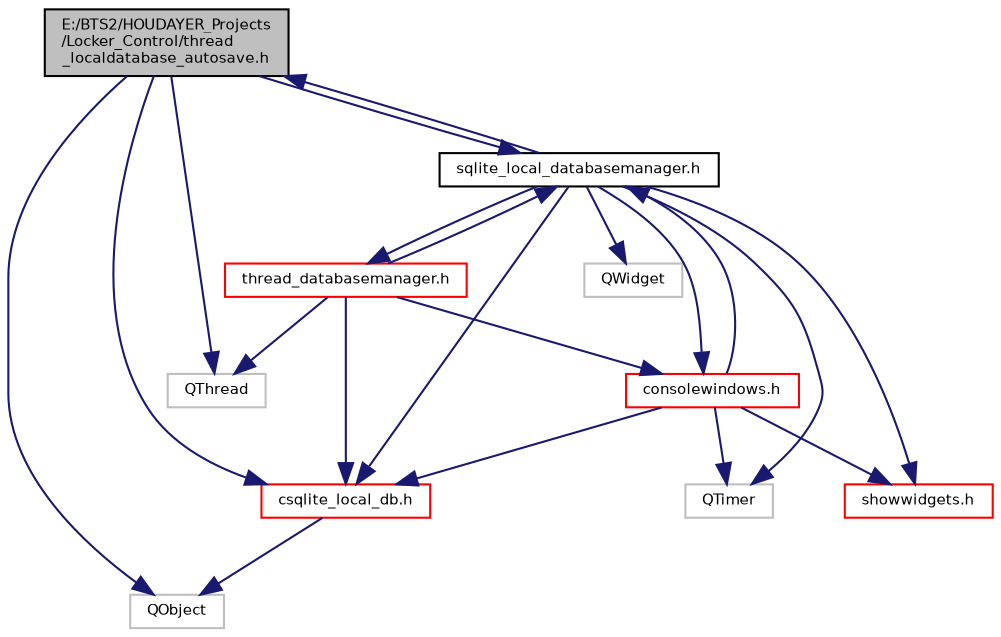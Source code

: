 digraph "E:/BTS2/HOUDAYER_Projects/Locker_Control/thread_localdatabase_autosave.h"
{
 // INTERACTIVE_SVG=YES
  bgcolor="transparent";
  edge [fontname="Helvetica",fontsize="7",labelfontname="Helvetica",labelfontsize="7"];
  node [fontname="Helvetica",fontsize="7",shape=record];
  Node1 [label="E:/BTS2/HOUDAYER_Projects\l/Locker_Control/thread\l_localdatabase_autosave.h",height=0.2,width=0.4,color="black", fillcolor="grey75", style="filled", fontcolor="black"];
  Node1 -> Node2 [color="midnightblue",fontsize="7",style="solid",fontname="Helvetica"];
  Node2 [label="QObject",height=0.2,width=0.4,color="grey75"];
  Node1 -> Node3 [color="midnightblue",fontsize="7",style="solid",fontname="Helvetica"];
  Node3 [label="QThread",height=0.2,width=0.4,color="grey75"];
  Node1 -> Node4 [color="midnightblue",fontsize="7",style="solid",fontname="Helvetica"];
  Node4 [label="sqlite_local_databasemanager.h",height=0.2,width=0.4,color="black",URL="$sqlite__local__databasemanager_8h.html"];
  Node4 -> Node5 [color="midnightblue",fontsize="7",style="solid",fontname="Helvetica"];
  Node5 [label="QWidget",height=0.2,width=0.4,color="grey75"];
  Node4 -> Node6 [color="midnightblue",fontsize="7",style="solid",fontname="Helvetica"];
  Node6 [label="QTimer",height=0.2,width=0.4,color="grey75"];
  Node4 -> Node7 [color="midnightblue",fontsize="7",style="solid",fontname="Helvetica"];
  Node7 [label="showwidgets.h",height=0.2,width=0.4,color="red",URL="$showwidgets_8h.html"];
  Node4 -> Node8 [color="midnightblue",fontsize="7",style="solid",fontname="Helvetica"];
  Node8 [label="csqlite_local_db.h",height=0.2,width=0.4,color="red",URL="$csqlite__local__db_8h.html"];
  Node8 -> Node2 [color="midnightblue",fontsize="7",style="solid",fontname="Helvetica"];
  Node4 -> Node9 [color="midnightblue",fontsize="7",style="solid",fontname="Helvetica"];
  Node9 [label="thread_databasemanager.h",height=0.2,width=0.4,color="red",URL="$thread__databasemanager_8h.html"];
  Node9 -> Node3 [color="midnightblue",fontsize="7",style="solid",fontname="Helvetica"];
  Node9 -> Node8 [color="midnightblue",fontsize="7",style="solid",fontname="Helvetica"];
  Node9 -> Node4 [color="midnightblue",fontsize="7",style="solid",fontname="Helvetica"];
  Node9 -> Node10 [color="midnightblue",fontsize="7",style="solid",fontname="Helvetica"];
  Node10 [label="consolewindows.h",height=0.2,width=0.4,color="red",URL="$consolewindows_8h.html"];
  Node10 -> Node6 [color="midnightblue",fontsize="7",style="solid",fontname="Helvetica"];
  Node10 -> Node7 [color="midnightblue",fontsize="7",style="solid",fontname="Helvetica"];
  Node10 -> Node8 [color="midnightblue",fontsize="7",style="solid",fontname="Helvetica"];
  Node10 -> Node4 [color="midnightblue",fontsize="7",style="solid",fontname="Helvetica"];
  Node4 -> Node1 [color="midnightblue",fontsize="7",style="solid",fontname="Helvetica"];
  Node4 -> Node10 [color="midnightblue",fontsize="7",style="solid",fontname="Helvetica"];
  Node1 -> Node8 [color="midnightblue",fontsize="7",style="solid",fontname="Helvetica"];
}
